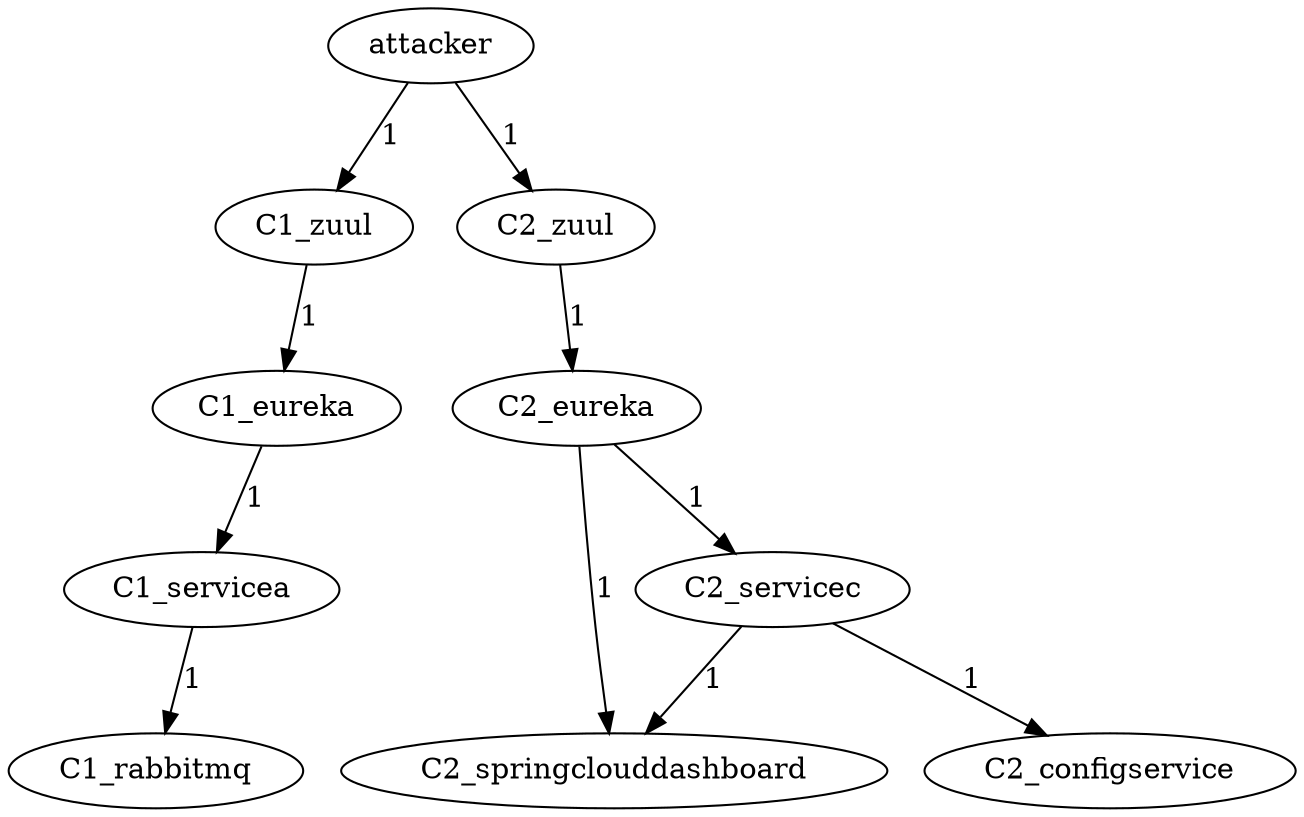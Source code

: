 digraph G {
attacker -> C1_zuul [label=1];
attacker -> C2_zuul [label=1];
C1_zuul -> C1_eureka [label=1];
C2_zuul -> C2_eureka [label=1];
C1_eureka -> C1_servicea [label=1];
C2_eureka -> C2_servicec [label=1];
C2_eureka -> C2_springclouddashboard [label=1];
C1_servicea -> C1_rabbitmq [label=1];
C2_servicec -> C2_configservice [label=1];
C2_servicec -> C2_springclouddashboard [label=1];
}
